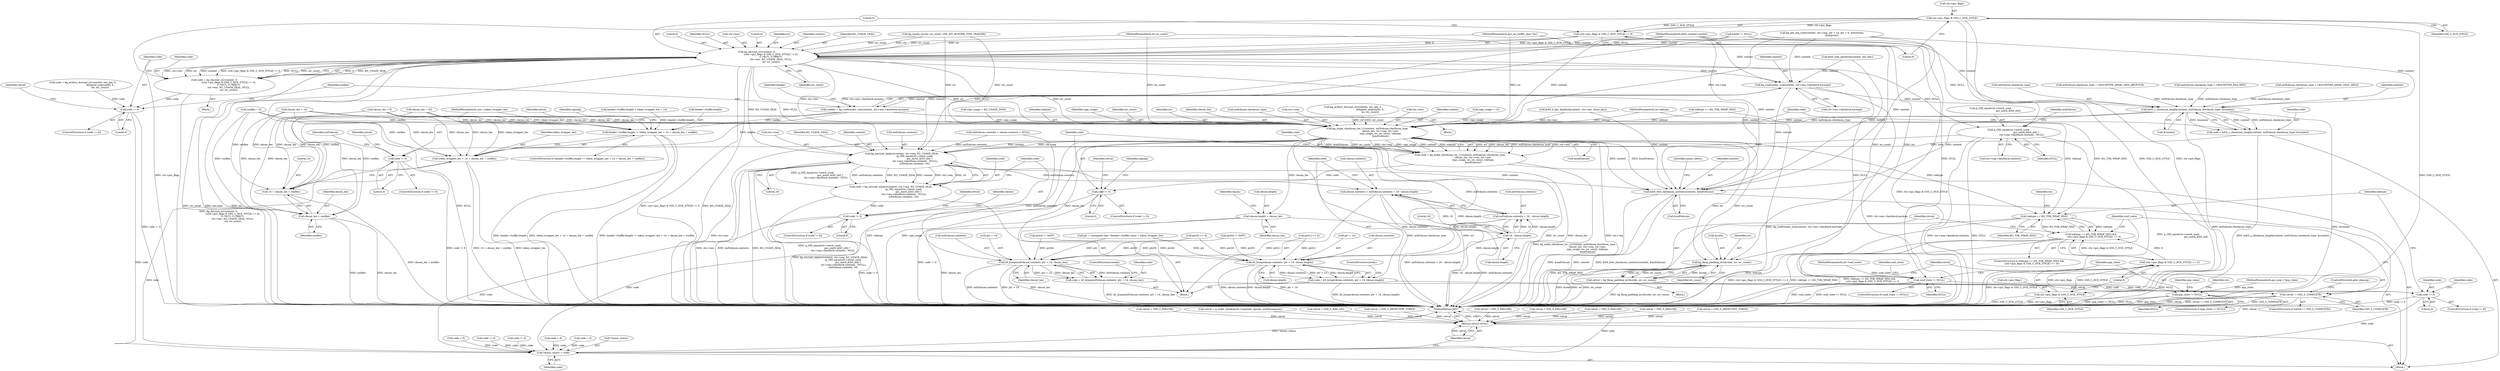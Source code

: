 digraph "0_krb5_e6ae703ae597d798e310368d52b8f38ee11c6a73_0@pointer" {
"1000506" [label="(Call,ctx->gss_flags & GSS_C_DCE_STYLE)"];
"1000505" [label="(Call,(ctx->gss_flags & GSS_C_DCE_STYLE) != 0)"];
"1000502" [label="(Call,kg_decrypt_iov(context, 0,\n                                      ((ctx->gss_flags & GSS_C_DCE_STYLE) != 0),\n                                      0 /*EC*/, 0 /*RRC*/,\n                                      ctx->enc, KG_USAGE_SEAL, NULL,\n                                      iov, iov_count))"];
"1000500" [label="(Call,code = kg_decrypt_iov(context, 0,\n                                      ((ctx->gss_flags & GSS_C_DCE_STYLE) != 0),\n                                      0 /*EC*/, 0 /*RRC*/,\n                                      ctx->enc, KG_USAGE_SEAL, NULL,\n                                      iov, iov_count))"];
"1000522" [label="(Call,code != 0)"];
"1000834" [label="(Call,*minor_status = code)"];
"1000532" [label="(Call,kg_confounder_size(context, ctx->enc->keyblock.enctype))"];
"1000530" [label="(Call,conflen = kg_confounder_size(context, ctx->enc->keyblock.enctype))"];
"1000542" [label="(Call,header->buffer.length != token_wrapper_len + 14 + cksum_len + conflen)"];
"1000548" [label="(Call,token_wrapper_len + 14 + cksum_len + conflen)"];
"1000550" [label="(Call,14 + cksum_len + conflen)"];
"1000552" [label="(Call,cksum_len + conflen)"];
"1000591" [label="(Call,krb5_c_checksum_length(context, md5cksum.checksum_type, &sumlen))"];
"1000589" [label="(Call,code = krb5_c_checksum_length(context, md5cksum.checksum_type, &sumlen))"];
"1000599" [label="(Call,code != 0)"];
"1000614" [label="(Call,kg_make_checksum_iov_v1(context, md5cksum.checksum_type,\n                                   cksum_len, ctx->seq, ctx->enc,\n                                   sign_usage, iov, iov_count, toktype,\n                                   &md5cksum))"];
"1000612" [label="(Call,code = kg_make_checksum_iov_v1(context, md5cksum.checksum_type,\n                                   cksum_len, ctx->seq, ctx->enc,\n                                   sign_usage, iov, iov_count, toktype,\n                                   &md5cksum))"];
"1000633" [label="(Call,code != 0)"];
"1000648" [label="(Call,kg_encrypt_inplace(context, ctx->seq, KG_USAGE_SEAL,\n                                  (g_OID_equal(ctx->mech_used,\n                                               gss_mech_krb5_old) ?\n                                   ctx->seq->keyblock.contents : NULL),\n                                  md5cksum.contents, 16))"];
"1000646" [label="(Call,code = kg_encrypt_inplace(context, ctx->seq, KG_USAGE_SEAL,\n                                  (g_OID_equal(ctx->mech_used,\n                                               gss_mech_krb5_old) ?\n                                   ctx->seq->keyblock.contents : NULL),\n                                  md5cksum.contents, 16))"];
"1000673" [label="(Call,code != 0)"];
"1000686" [label="(Call,cksum.contents = md5cksum.contents + 16 - cksum.length)"];
"1000701" [label="(Call,k5_bcmp(cksum.contents, ptr + 14, cksum.length))"];
"1000699" [label="(Call,code = k5_bcmp(cksum.contents, ptr + 14, cksum.length))"];
"1000735" [label="(Call,code != 0)"];
"1000690" [label="(Call,md5cksum.contents + 16 - cksum.length)"];
"1000830" [label="(Call,krb5_free_checksum_contents(context, &md5cksum))"];
"1000681" [label="(Call,cksum.length = cksum_len)"];
"1000694" [label="(Call,16 - cksum.length)"];
"1000716" [label="(Call,k5_bcmp(md5cksum.contents, ptr + 14, cksum_len))"];
"1000714" [label="(Call,code = k5_bcmp(md5cksum.contents, ptr + 14, cksum_len))"];
"1000748" [label="(Call,toktype == KG_TOK_WRAP_MSG)"];
"1000747" [label="(Call,toktype == KG_TOK_WRAP_MSG &&\n        (ctx->gss_flags & GSS_C_DCE_STYLE) == 0)"];
"1000761" [label="(Call,kg_fixup_padding_iov(&code, iov, iov_count))"];
"1000759" [label="(Call,retval = kg_fixup_padding_iov(&code, iov, iov_count))"];
"1000767" [label="(Call,retval != GSS_S_COMPLETE)"];
"1000838" [label="(Return,return retval;)"];
"1000654" [label="(Call,g_OID_equal(ctx->mech_used,\n                                               gss_mech_krb5_old) ?\n                                   ctx->seq->keyblock.contents : NULL)"];
"1000772" [label="(Call,conf_state != NULL)"];
"1000782" [label="(Call,qop_state != NULL)"];
"1000752" [label="(Call,ctx->gss_flags & GSS_C_DCE_STYLE)"];
"1000751" [label="(Call,(ctx->gss_flags & GSS_C_DCE_STYLE) == 0)"];
"1000700" [label="(Identifier,code)"];
"1000419" [label="(Block,)"];
"1000649" [label="(Identifier,context)"];
"1000686" [label="(Call,cksum.contents = md5cksum.contents + 16 - cksum.length)"];
"1000638" [label="(Identifier,retval)"];
"1000672" [label="(ControlStructure,if (code != 0))"];
"1000687" [label="(Call,cksum.contents)"];
"1000726" [label="(Call,code = 0)"];
"1000764" [label="(Identifier,iov)"];
"1000518" [label="(Identifier,NULL)"];
"1000550" [label="(Call,14 + cksum_len + conflen)"];
"1000440" [label="(Call,krb5_k_key_keyblock(context, ctx->enc, &enc_key))"];
"1000233" [label="(Call,ptr[1] << 8)"];
"1000152" [label="(Call,md5cksum.contents = cksum.contents = NULL)"];
"1000634" [label="(Identifier,code)"];
"1000782" [label="(Call,qop_state != NULL)"];
"1000787" [label="(Identifier,qop_state)"];
"1000532" [label="(Call,kg_confounder_size(context, ctx->enc->keyblock.enctype))"];
"1000765" [label="(Identifier,iov_count)"];
"1000448" [label="(Call,code != 0)"];
"1000541" [label="(ControlStructure,if (header->buffer.length != token_wrapper_len + 14 + cksum_len + conflen))"];
"1000551" [label="(Literal,14)"];
"1000783" [label="(Identifier,qop_state)"];
"1000747" [label="(Call,toktype == KG_TOK_WRAP_MSG &&\n        (ctx->gss_flags & GSS_C_DCE_STYLE) == 0)"];
"1000507" [label="(Call,ctx->gss_flags)"];
"1000531" [label="(Identifier,conflen)"];
"1000674" [label="(Identifier,code)"];
"1000499" [label="(Block,)"];
"1000523" [label="(Identifier,code)"];
"1000561" [label="(Identifier,signalg)"];
"1000590" [label="(Identifier,code)"];
"1000742" [label="(Call,retval = GSS_S_BAD_SIG)"];
"1000723" [label="(Identifier,cksum_len)"];
"1000647" [label="(Identifier,code)"];
"1000601" [label="(Literal,0)"];
"1000517" [label="(Identifier,KG_USAGE_SEAL)"];
"1000668" [label="(Call,md5cksum.contents)"];
"1000405" [label="(Call,code != 0)"];
"1000545" [label="(Identifier,header)"];
"1000527" [label="(Identifier,retval)"];
"1000736" [label="(Identifier,code)"];
"1000140" [label="(Call,sign_usage = KG_USAGE_SIGN)"];
"1000215" [label="(Call,ptr = (unsigned char *)header->buffer.value + token_wrapper_len)"];
"1000556" [label="(Call,retval = GSS_S_DEFECTIVE_TOKEN)"];
"1000603" [label="(Call,retval = GSS_S_FAILURE)"];
"1000117" [label="(MethodParameterIn,int toktype)"];
"1000774" [label="(Identifier,NULL)"];
"1000839" [label="(Identifier,retval)"];
"1000836" [label="(Identifier,minor_status)"];
"1000758" [label="(Block,)"];
"1000635" [label="(Literal,0)"];
"1000600" [label="(Identifier,code)"];
"1000629" [label="(Identifier,toktype)"];
"1000596" [label="(Call,&sumlen)"];
"1000678" [label="(Identifier,retval)"];
"1000592" [label="(Identifier,context)"];
"1000452" [label="(Call,retval = GSS_S_FAILURE)"];
"1000716" [label="(Call,k5_bcmp(md5cksum.contents, ptr + 14, cksum_len))"];
"1000708" [label="(Call,cksum.length)"];
"1000589" [label="(Call,code = krb5_c_checksum_length(context, md5cksum.checksum_type, &sumlen))"];
"1000838" [label="(Return,return retval;)"];
"1000831" [label="(Identifier,context)"];
"1000643" [label="(Block,)"];
"1000751" [label="(Call,(ctx->gss_flags & GSS_C_DCE_STYLE) == 0)"];
"1000691" [label="(Call,md5cksum.contents)"];
"1000688" [label="(Identifier,cksum)"];
"1000696" [label="(Call,cksum.length)"];
"1000609" [label="(Identifier,md5cksum)"];
"1000543" [label="(Call,header->buffer.length)"];
"1000513" [label="(Literal,0)"];
"1000552" [label="(Call,cksum_len + conflen)"];
"1000766" [label="(ControlStructure,if (retval != GSS_S_COMPLETE))"];
"1000633" [label="(Call,code != 0)"];
"1000548" [label="(Call,token_wrapper_len + 14 + cksum_len + conflen)"];
"1000737" [label="(Literal,0)"];
"1000762" [label="(Call,&code)"];
"1000717" [label="(Call,md5cksum.contents)"];
"1000754" [label="(Identifier,ctx)"];
"1000626" [label="(Identifier,sign_usage)"];
"1000773" [label="(Identifier,conf_state)"];
"1000371" [label="(Call,cksum_len = 16)"];
"1000724" [label="(ControlStructure,break;)"];
"1000115" [label="(MethodParameterIn,int *conf_state)"];
"1000521" [label="(ControlStructure,if (code != 0))"];
"1000646" [label="(Call,code = kg_encrypt_inplace(context, ctx->seq, KG_USAGE_SEAL,\n                                  (g_OID_equal(ctx->mech_used,\n                                               gss_mech_krb5_old) ?\n                                   ctx->seq->keyblock.contents : NULL),\n                                  md5cksum.contents, 16))"];
"1000526" [label="(Call,retval = GSS_S_FAILURE)"];
"1000654" [label="(Call,g_OID_equal(ctx->mech_used,\n                                               gss_mech_krb5_old) ?\n                                   ctx->seq->keyblock.contents : NULL)"];
"1000673" [label="(Call,code != 0)"];
"1000520" [label="(Identifier,iov_count)"];
"1000777" [label="(Identifier,conf_state)"];
"1000359" [label="(Call,cksum_len = 8)"];
"1000581" [label="(Call,md5cksum.checksum_type = CKSUMTYPE_HMAC_SHA1_DES3)"];
"1000522" [label="(Call,code != 0)"];
"1000416" [label="(Call,toktype == KG_TOK_WRAP_MSG)"];
"1000637" [label="(Call,retval = GSS_S_FAILURE)"];
"1000757" [label="(Literal,0)"];
"1000613" [label="(Identifier,code)"];
"1000173" [label="(Call,kg_locate_iov(iov, iov_count, GSS_IOV_BUFFER_TYPE_TRAILER))"];
"1000628" [label="(Identifier,iov_count)"];
"1000511" [label="(Literal,0)"];
"1000376" [label="(Call,cksum_len = 20)"];
"1000772" [label="(Call,conf_state != NULL)"];
"1000648" [label="(Call,kg_encrypt_inplace(context, ctx->seq, KG_USAGE_SEAL,\n                                  (g_OID_equal(ctx->mech_used,\n                                               gss_mech_krb5_old) ?\n                                   ctx->seq->keyblock.contents : NULL),\n                                  md5cksum.contents, 16))"];
"1000735" [label="(Call,code != 0)"];
"1000748" [label="(Call,toktype == KG_TOK_WRAP_MSG)"];
"1000720" [label="(Call,ptr + 14)"];
"1000113" [label="(MethodParameterIn,int iov_count)"];
"1000505" [label="(Call,(ctx->gss_flags & GSS_C_DCE_STYLE) != 0)"];
"1000729" [label="(Call,retval = GSS_S_DEFECTIVE_TOKEN)"];
"1000677" [label="(Call,retval = GSS_S_FAILURE)"];
"1000768" [label="(Identifier,retval)"];
"1000502" [label="(Call,kg_decrypt_iov(context, 0,\n                                      ((ctx->gss_flags & GSS_C_DCE_STYLE) != 0),\n                                      0 /*EC*/, 0 /*RRC*/,\n                                      ctx->enc, KG_USAGE_SEAL, NULL,\n                                      iov, iov_count))"];
"1000514" [label="(Call,ctx->enc)"];
"1000739" [label="(Call,code = 0)"];
"1000740" [label="(Identifier,code)"];
"1000837" [label="(Identifier,code)"];
"1000109" [label="(MethodParameterIn,krb5_context context)"];
"1000554" [label="(Identifier,conflen)"];
"1000389" [label="(Call,kg_get_seq_num(context, ctx->seq, ptr + 14, ptr + 6, &direction,\n                          &seqnum))"];
"1000252" [label="(Call,ptr[4] != 0xFF)"];
"1000682" [label="(Call,cksum.length)"];
"1000685" [label="(Identifier,cksum_len)"];
"1000482" [label="(Call,code = kg_arcfour_docrypt_iov(context, enc_key, 0,\n                                              &bigend_seqnum[0], 4,\n                                              iov, iov_count))"];
"1000504" [label="(Literal,0)"];
"1000690" [label="(Call,md5cksum.contents + 16 - cksum.length)"];
"1000752" [label="(Call,ctx->gss_flags & GSS_C_DCE_STYLE)"];
"1000699" [label="(Call,code = k5_bcmp(cksum.contents, ptr + 14, cksum.length))"];
"1000734" [label="(ControlStructure,if (code != 0))"];
"1000750" [label="(Identifier,KG_TOK_WRAP_MSG)"];
"1000840" [label="(MethodReturn,RET)"];
"1000627" [label="(Identifier,iov)"];
"1000669" [label="(Identifier,md5cksum)"];
"1000542" [label="(Call,header->buffer.length != token_wrapper_len + 14 + cksum_len + conflen)"];
"1000667" [label="(Identifier,NULL)"];
"1000112" [label="(MethodParameterIn,gss_iov_buffer_desc *iov)"];
"1000705" [label="(Call,ptr + 14)"];
"1000784" [label="(Identifier,NULL)"];
"1000510" [label="(Identifier,GSS_C_DCE_STYLE)"];
"1000512" [label="(Literal,0)"];
"1000257" [label="(Call,ptr[5] != 0xFF)"];
"1000834" [label="(Call,*minor_status = code)"];
"1000557" [label="(Identifier,retval)"];
"1000553" [label="(Identifier,cksum_len)"];
"1000761" [label="(Call,kg_fixup_padding_iov(&code, iov, iov_count))"];
"1000533" [label="(Identifier,context)"];
"1000245" [label="(Call,ptr[3] << 8)"];
"1000619" [label="(Identifier,cksum_len)"];
"1000132" [label="(Call,conflen = 0)"];
"1000793" [label="(Identifier,ctx)"];
"1000632" [label="(ControlStructure,if (code != 0))"];
"1000816" [label="(Call,code = 0)"];
"1000549" [label="(Identifier,token_wrapper_len)"];
"1000179" [label="(Call,trailer != NULL)"];
"1000524" [label="(Literal,0)"];
"1000702" [label="(Call,cksum.contents)"];
"1000759" [label="(Call,retval = kg_fixup_padding_iov(&code, iov, iov_count))"];
"1000769" [label="(Identifier,GSS_S_COMPLETE)"];
"1000593" [label="(Call,md5cksum.checksum_type)"];
"1000612" [label="(Call,code = kg_make_checksum_iov_v1(context, md5cksum.checksum_type,\n                                   cksum_len, ctx->seq, ctx->enc,\n                                   sign_usage, iov, iov_count, toktype,\n                                   &md5cksum))"];
"1000835" [label="(Call,*minor_status)"];
"1000604" [label="(Identifier,retval)"];
"1000530" [label="(Call,conflen = kg_confounder_size(context, ctx->enc->keyblock.enctype))"];
"1000642" [label="(Identifier,signalg)"];
"1000770" [label="(ControlStructure,goto cleanup;)"];
"1000695" [label="(Literal,16)"];
"1000614" [label="(Call,kg_make_checksum_iov_v1(context, md5cksum.checksum_type,\n                                   cksum_len, ctx->seq, ctx->enc,\n                                   sign_usage, iov, iov_count, toktype,\n                                   &md5cksum))"];
"1000760" [label="(Identifier,retval)"];
"1000681" [label="(Call,cksum.length = cksum_len)"];
"1000591" [label="(Call,krb5_c_checksum_length(context, md5cksum.checksum_type, &sumlen))"];
"1000832" [label="(Call,&md5cksum)"];
"1000616" [label="(Call,md5cksum.checksum_type)"];
"1000500" [label="(Call,code = kg_decrypt_iov(context, 0,\n                                      ((ctx->gss_flags & GSS_C_DCE_STYLE) != 0),\n                                      0 /*EC*/, 0 /*RRC*/,\n                                      ctx->enc, KG_USAGE_SEAL, NULL,\n                                      iov, iov_count))"];
"1000599" [label="(Call,code != 0)"];
"1000574" [label="(Call,md5cksum.checksum_type = CKSUMTYPE_HMAC_MD5_ARCFOUR)"];
"1000519" [label="(Identifier,iov)"];
"1000567" [label="(Call,md5cksum.checksum_type = CKSUMTYPE_RSA_MD5)"];
"1000660" [label="(Call,ctx->seq->keyblock.contents)"];
"1000620" [label="(Call,ctx->seq)"];
"1000118" [label="(Block,)"];
"1000506" [label="(Call,ctx->gss_flags & GSS_C_DCE_STYLE)"];
"1000714" [label="(Call,code = k5_bcmp(md5cksum.contents, ptr + 14, cksum_len))"];
"1000753" [label="(Call,ctx->gss_flags)"];
"1000114" [label="(MethodParameterIn,size_t token_wrapper_len)"];
"1000671" [label="(Literal,16)"];
"1000746" [label="(ControlStructure,if (toktype == KG_TOK_WRAP_MSG &&\n        (ctx->gss_flags & GSS_C_DCE_STYLE) == 0))"];
"1000767" [label="(Call,retval != GSS_S_COMPLETE)"];
"1000655" [label="(Call,g_OID_equal(ctx->mech_used,\n                                               gss_mech_krb5_old))"];
"1000711" [label="(ControlStructure,break;)"];
"1000819" [label="(Call,retval = g_order_check(&ctx->seqstate, (gssint_uint64)seqnum))"];
"1000534" [label="(Call,ctx->enc->keyblock.enctype)"];
"1000650" [label="(Call,ctx->seq)"];
"1000771" [label="(ControlStructure,if (conf_state != NULL))"];
"1000503" [label="(Identifier,context)"];
"1000756" [label="(Identifier,GSS_C_DCE_STYLE)"];
"1000484" [label="(Call,kg_arcfour_docrypt_iov(context, enc_key, 0,\n                                              &bigend_seqnum[0], 4,\n                                              iov, iov_count))"];
"1000830" [label="(Call,krb5_free_checksum_contents(context, &md5cksum))"];
"1000694" [label="(Call,16 - cksum.length)"];
"1000630" [label="(Call,&md5cksum)"];
"1000623" [label="(Call,ctx->enc)"];
"1000116" [label="(MethodParameterIn,gss_qop_t *qop_state)"];
"1000199" [label="(Call,header->buffer.length < token_wrapper_len + 14)"];
"1000749" [label="(Identifier,toktype)"];
"1000501" [label="(Identifier,code)"];
"1000701" [label="(Call,k5_bcmp(cksum.contents, ptr + 14, cksum.length))"];
"1000615" [label="(Identifier,context)"];
"1000683" [label="(Identifier,cksum)"];
"1000366" [label="(Call,sign_usage = 15)"];
"1000675" [label="(Literal,0)"];
"1000715" [label="(Identifier,code)"];
"1000653" [label="(Identifier,KG_USAGE_SEAL)"];
"1000598" [label="(ControlStructure,if (code != 0))"];
"1000781" [label="(ControlStructure,if (qop_state != NULL))"];
"1000495" [label="(Call,krb5_free_keyblock(context, enc_key))"];
"1000506" -> "1000505"  [label="AST: "];
"1000506" -> "1000510"  [label="CFG: "];
"1000507" -> "1000506"  [label="AST: "];
"1000510" -> "1000506"  [label="AST: "];
"1000511" -> "1000506"  [label="CFG: "];
"1000506" -> "1000840"  [label="DDG: ctx->gss_flags"];
"1000506" -> "1000840"  [label="DDG: GSS_C_DCE_STYLE"];
"1000506" -> "1000505"  [label="DDG: ctx->gss_flags"];
"1000506" -> "1000505"  [label="DDG: GSS_C_DCE_STYLE"];
"1000506" -> "1000752"  [label="DDG: ctx->gss_flags"];
"1000506" -> "1000752"  [label="DDG: GSS_C_DCE_STYLE"];
"1000505" -> "1000502"  [label="AST: "];
"1000505" -> "1000511"  [label="CFG: "];
"1000511" -> "1000505"  [label="AST: "];
"1000512" -> "1000505"  [label="CFG: "];
"1000505" -> "1000840"  [label="DDG: ctx->gss_flags & GSS_C_DCE_STYLE"];
"1000505" -> "1000502"  [label="DDG: ctx->gss_flags & GSS_C_DCE_STYLE"];
"1000505" -> "1000502"  [label="DDG: 0"];
"1000502" -> "1000500"  [label="AST: "];
"1000502" -> "1000520"  [label="CFG: "];
"1000503" -> "1000502"  [label="AST: "];
"1000504" -> "1000502"  [label="AST: "];
"1000512" -> "1000502"  [label="AST: "];
"1000513" -> "1000502"  [label="AST: "];
"1000514" -> "1000502"  [label="AST: "];
"1000517" -> "1000502"  [label="AST: "];
"1000518" -> "1000502"  [label="AST: "];
"1000519" -> "1000502"  [label="AST: "];
"1000520" -> "1000502"  [label="AST: "];
"1000500" -> "1000502"  [label="CFG: "];
"1000502" -> "1000840"  [label="DDG: iov_count"];
"1000502" -> "1000840"  [label="DDG: ctx->enc"];
"1000502" -> "1000840"  [label="DDG: iov"];
"1000502" -> "1000840"  [label="DDG: NULL"];
"1000502" -> "1000840"  [label="DDG: (ctx->gss_flags & GSS_C_DCE_STYLE) != 0"];
"1000502" -> "1000840"  [label="DDG: KG_USAGE_SEAL"];
"1000502" -> "1000500"  [label="DDG: 0"];
"1000502" -> "1000500"  [label="DDG: KG_USAGE_SEAL"];
"1000502" -> "1000500"  [label="DDG: ctx->enc"];
"1000502" -> "1000500"  [label="DDG: iov"];
"1000502" -> "1000500"  [label="DDG: context"];
"1000502" -> "1000500"  [label="DDG: (ctx->gss_flags & GSS_C_DCE_STYLE) != 0"];
"1000502" -> "1000500"  [label="DDG: NULL"];
"1000502" -> "1000500"  [label="DDG: iov_count"];
"1000389" -> "1000502"  [label="DDG: context"];
"1000109" -> "1000502"  [label="DDG: context"];
"1000179" -> "1000502"  [label="DDG: NULL"];
"1000173" -> "1000502"  [label="DDG: iov"];
"1000173" -> "1000502"  [label="DDG: iov_count"];
"1000112" -> "1000502"  [label="DDG: iov"];
"1000113" -> "1000502"  [label="DDG: iov_count"];
"1000502" -> "1000532"  [label="DDG: context"];
"1000502" -> "1000614"  [label="DDG: ctx->enc"];
"1000502" -> "1000614"  [label="DDG: iov"];
"1000502" -> "1000614"  [label="DDG: iov_count"];
"1000502" -> "1000648"  [label="DDG: KG_USAGE_SEAL"];
"1000502" -> "1000648"  [label="DDG: NULL"];
"1000502" -> "1000654"  [label="DDG: NULL"];
"1000502" -> "1000772"  [label="DDG: NULL"];
"1000502" -> "1000830"  [label="DDG: context"];
"1000500" -> "1000499"  [label="AST: "];
"1000501" -> "1000500"  [label="AST: "];
"1000523" -> "1000500"  [label="CFG: "];
"1000500" -> "1000840"  [label="DDG: kg_decrypt_iov(context, 0,\n                                      ((ctx->gss_flags & GSS_C_DCE_STYLE) != 0),\n                                      0 /*EC*/, 0 /*RRC*/,\n                                      ctx->enc, KG_USAGE_SEAL, NULL,\n                                      iov, iov_count)"];
"1000500" -> "1000522"  [label="DDG: code"];
"1000522" -> "1000521"  [label="AST: "];
"1000522" -> "1000524"  [label="CFG: "];
"1000523" -> "1000522"  [label="AST: "];
"1000524" -> "1000522"  [label="AST: "];
"1000527" -> "1000522"  [label="CFG: "];
"1000531" -> "1000522"  [label="CFG: "];
"1000522" -> "1000840"  [label="DDG: code != 0"];
"1000482" -> "1000522"  [label="DDG: code"];
"1000522" -> "1000834"  [label="DDG: code"];
"1000834" -> "1000118"  [label="AST: "];
"1000834" -> "1000837"  [label="CFG: "];
"1000835" -> "1000834"  [label="AST: "];
"1000837" -> "1000834"  [label="AST: "];
"1000839" -> "1000834"  [label="CFG: "];
"1000834" -> "1000840"  [label="DDG: *minor_status"];
"1000834" -> "1000840"  [label="DDG: code"];
"1000816" -> "1000834"  [label="DDG: code"];
"1000726" -> "1000834"  [label="DDG: code"];
"1000599" -> "1000834"  [label="DDG: code"];
"1000448" -> "1000834"  [label="DDG: code"];
"1000405" -> "1000834"  [label="DDG: code"];
"1000735" -> "1000834"  [label="DDG: code"];
"1000633" -> "1000834"  [label="DDG: code"];
"1000673" -> "1000834"  [label="DDG: code"];
"1000739" -> "1000834"  [label="DDG: code"];
"1000532" -> "1000530"  [label="AST: "];
"1000532" -> "1000534"  [label="CFG: "];
"1000533" -> "1000532"  [label="AST: "];
"1000534" -> "1000532"  [label="AST: "];
"1000530" -> "1000532"  [label="CFG: "];
"1000532" -> "1000840"  [label="DDG: ctx->enc->keyblock.enctype"];
"1000532" -> "1000530"  [label="DDG: context"];
"1000532" -> "1000530"  [label="DDG: ctx->enc->keyblock.enctype"];
"1000495" -> "1000532"  [label="DDG: context"];
"1000389" -> "1000532"  [label="DDG: context"];
"1000109" -> "1000532"  [label="DDG: context"];
"1000532" -> "1000591"  [label="DDG: context"];
"1000532" -> "1000830"  [label="DDG: context"];
"1000530" -> "1000419"  [label="AST: "];
"1000531" -> "1000530"  [label="AST: "];
"1000545" -> "1000530"  [label="CFG: "];
"1000530" -> "1000840"  [label="DDG: kg_confounder_size(context, ctx->enc->keyblock.enctype)"];
"1000530" -> "1000542"  [label="DDG: conflen"];
"1000530" -> "1000548"  [label="DDG: conflen"];
"1000530" -> "1000550"  [label="DDG: conflen"];
"1000530" -> "1000552"  [label="DDG: conflen"];
"1000542" -> "1000541"  [label="AST: "];
"1000542" -> "1000548"  [label="CFG: "];
"1000543" -> "1000542"  [label="AST: "];
"1000548" -> "1000542"  [label="AST: "];
"1000557" -> "1000542"  [label="CFG: "];
"1000561" -> "1000542"  [label="CFG: "];
"1000542" -> "1000840"  [label="DDG: token_wrapper_len + 14 + cksum_len + conflen"];
"1000542" -> "1000840"  [label="DDG: header->buffer.length != token_wrapper_len + 14 + cksum_len + conflen"];
"1000542" -> "1000840"  [label="DDG: header->buffer.length"];
"1000199" -> "1000542"  [label="DDG: header->buffer.length"];
"1000114" -> "1000542"  [label="DDG: token_wrapper_len"];
"1000376" -> "1000542"  [label="DDG: cksum_len"];
"1000359" -> "1000542"  [label="DDG: cksum_len"];
"1000371" -> "1000542"  [label="DDG: cksum_len"];
"1000132" -> "1000542"  [label="DDG: conflen"];
"1000548" -> "1000550"  [label="CFG: "];
"1000549" -> "1000548"  [label="AST: "];
"1000550" -> "1000548"  [label="AST: "];
"1000548" -> "1000840"  [label="DDG: 14 + cksum_len + conflen"];
"1000548" -> "1000840"  [label="DDG: token_wrapper_len"];
"1000114" -> "1000548"  [label="DDG: token_wrapper_len"];
"1000376" -> "1000548"  [label="DDG: cksum_len"];
"1000359" -> "1000548"  [label="DDG: cksum_len"];
"1000371" -> "1000548"  [label="DDG: cksum_len"];
"1000132" -> "1000548"  [label="DDG: conflen"];
"1000550" -> "1000552"  [label="CFG: "];
"1000551" -> "1000550"  [label="AST: "];
"1000552" -> "1000550"  [label="AST: "];
"1000550" -> "1000840"  [label="DDG: cksum_len + conflen"];
"1000376" -> "1000550"  [label="DDG: cksum_len"];
"1000359" -> "1000550"  [label="DDG: cksum_len"];
"1000371" -> "1000550"  [label="DDG: cksum_len"];
"1000132" -> "1000550"  [label="DDG: conflen"];
"1000552" -> "1000554"  [label="CFG: "];
"1000553" -> "1000552"  [label="AST: "];
"1000554" -> "1000552"  [label="AST: "];
"1000552" -> "1000840"  [label="DDG: cksum_len"];
"1000552" -> "1000840"  [label="DDG: conflen"];
"1000376" -> "1000552"  [label="DDG: cksum_len"];
"1000359" -> "1000552"  [label="DDG: cksum_len"];
"1000371" -> "1000552"  [label="DDG: cksum_len"];
"1000132" -> "1000552"  [label="DDG: conflen"];
"1000591" -> "1000589"  [label="AST: "];
"1000591" -> "1000596"  [label="CFG: "];
"1000592" -> "1000591"  [label="AST: "];
"1000593" -> "1000591"  [label="AST: "];
"1000596" -> "1000591"  [label="AST: "];
"1000589" -> "1000591"  [label="CFG: "];
"1000591" -> "1000840"  [label="DDG: &sumlen"];
"1000591" -> "1000840"  [label="DDG: md5cksum.checksum_type"];
"1000591" -> "1000589"  [label="DDG: context"];
"1000591" -> "1000589"  [label="DDG: md5cksum.checksum_type"];
"1000591" -> "1000589"  [label="DDG: &sumlen"];
"1000389" -> "1000591"  [label="DDG: context"];
"1000109" -> "1000591"  [label="DDG: context"];
"1000574" -> "1000591"  [label="DDG: md5cksum.checksum_type"];
"1000567" -> "1000591"  [label="DDG: md5cksum.checksum_type"];
"1000581" -> "1000591"  [label="DDG: md5cksum.checksum_type"];
"1000591" -> "1000614"  [label="DDG: context"];
"1000591" -> "1000614"  [label="DDG: md5cksum.checksum_type"];
"1000591" -> "1000830"  [label="DDG: context"];
"1000589" -> "1000118"  [label="AST: "];
"1000590" -> "1000589"  [label="AST: "];
"1000600" -> "1000589"  [label="CFG: "];
"1000589" -> "1000840"  [label="DDG: krb5_c_checksum_length(context, md5cksum.checksum_type, &sumlen)"];
"1000589" -> "1000599"  [label="DDG: code"];
"1000599" -> "1000598"  [label="AST: "];
"1000599" -> "1000601"  [label="CFG: "];
"1000600" -> "1000599"  [label="AST: "];
"1000601" -> "1000599"  [label="AST: "];
"1000604" -> "1000599"  [label="CFG: "];
"1000609" -> "1000599"  [label="CFG: "];
"1000599" -> "1000840"  [label="DDG: code != 0"];
"1000614" -> "1000612"  [label="AST: "];
"1000614" -> "1000630"  [label="CFG: "];
"1000615" -> "1000614"  [label="AST: "];
"1000616" -> "1000614"  [label="AST: "];
"1000619" -> "1000614"  [label="AST: "];
"1000620" -> "1000614"  [label="AST: "];
"1000623" -> "1000614"  [label="AST: "];
"1000626" -> "1000614"  [label="AST: "];
"1000627" -> "1000614"  [label="AST: "];
"1000628" -> "1000614"  [label="AST: "];
"1000629" -> "1000614"  [label="AST: "];
"1000630" -> "1000614"  [label="AST: "];
"1000612" -> "1000614"  [label="CFG: "];
"1000614" -> "1000840"  [label="DDG: ctx->enc"];
"1000614" -> "1000840"  [label="DDG: toktype"];
"1000614" -> "1000840"  [label="DDG: sign_usage"];
"1000614" -> "1000840"  [label="DDG: md5cksum.checksum_type"];
"1000614" -> "1000840"  [label="DDG: iov"];
"1000614" -> "1000840"  [label="DDG: iov_count"];
"1000614" -> "1000840"  [label="DDG: cksum_len"];
"1000614" -> "1000840"  [label="DDG: ctx->seq"];
"1000614" -> "1000612"  [label="DDG: iov"];
"1000614" -> "1000612"  [label="DDG: cksum_len"];
"1000614" -> "1000612"  [label="DDG: md5cksum.checksum_type"];
"1000614" -> "1000612"  [label="DDG: ctx->enc"];
"1000614" -> "1000612"  [label="DDG: &md5cksum"];
"1000614" -> "1000612"  [label="DDG: iov_count"];
"1000614" -> "1000612"  [label="DDG: ctx->seq"];
"1000614" -> "1000612"  [label="DDG: sign_usage"];
"1000614" -> "1000612"  [label="DDG: context"];
"1000614" -> "1000612"  [label="DDG: toktype"];
"1000109" -> "1000614"  [label="DDG: context"];
"1000376" -> "1000614"  [label="DDG: cksum_len"];
"1000359" -> "1000614"  [label="DDG: cksum_len"];
"1000371" -> "1000614"  [label="DDG: cksum_len"];
"1000389" -> "1000614"  [label="DDG: ctx->seq"];
"1000440" -> "1000614"  [label="DDG: ctx->enc"];
"1000140" -> "1000614"  [label="DDG: sign_usage"];
"1000366" -> "1000614"  [label="DDG: sign_usage"];
"1000484" -> "1000614"  [label="DDG: iov"];
"1000484" -> "1000614"  [label="DDG: iov_count"];
"1000173" -> "1000614"  [label="DDG: iov"];
"1000173" -> "1000614"  [label="DDG: iov_count"];
"1000112" -> "1000614"  [label="DDG: iov"];
"1000113" -> "1000614"  [label="DDG: iov_count"];
"1000416" -> "1000614"  [label="DDG: toktype"];
"1000117" -> "1000614"  [label="DDG: toktype"];
"1000614" -> "1000648"  [label="DDG: context"];
"1000614" -> "1000648"  [label="DDG: ctx->seq"];
"1000614" -> "1000681"  [label="DDG: cksum_len"];
"1000614" -> "1000716"  [label="DDG: cksum_len"];
"1000614" -> "1000748"  [label="DDG: toktype"];
"1000614" -> "1000761"  [label="DDG: iov"];
"1000614" -> "1000761"  [label="DDG: iov_count"];
"1000614" -> "1000830"  [label="DDG: context"];
"1000614" -> "1000830"  [label="DDG: &md5cksum"];
"1000612" -> "1000118"  [label="AST: "];
"1000613" -> "1000612"  [label="AST: "];
"1000634" -> "1000612"  [label="CFG: "];
"1000612" -> "1000840"  [label="DDG: kg_make_checksum_iov_v1(context, md5cksum.checksum_type,\n                                   cksum_len, ctx->seq, ctx->enc,\n                                   sign_usage, iov, iov_count, toktype,\n                                   &md5cksum)"];
"1000612" -> "1000633"  [label="DDG: code"];
"1000633" -> "1000632"  [label="AST: "];
"1000633" -> "1000635"  [label="CFG: "];
"1000634" -> "1000633"  [label="AST: "];
"1000635" -> "1000633"  [label="AST: "];
"1000638" -> "1000633"  [label="CFG: "];
"1000642" -> "1000633"  [label="CFG: "];
"1000633" -> "1000840"  [label="DDG: code != 0"];
"1000648" -> "1000646"  [label="AST: "];
"1000648" -> "1000671"  [label="CFG: "];
"1000649" -> "1000648"  [label="AST: "];
"1000650" -> "1000648"  [label="AST: "];
"1000653" -> "1000648"  [label="AST: "];
"1000654" -> "1000648"  [label="AST: "];
"1000668" -> "1000648"  [label="AST: "];
"1000671" -> "1000648"  [label="AST: "];
"1000646" -> "1000648"  [label="CFG: "];
"1000648" -> "1000840"  [label="DDG: ctx->seq"];
"1000648" -> "1000840"  [label="DDG: md5cksum.contents"];
"1000648" -> "1000840"  [label="DDG: KG_USAGE_SEAL"];
"1000648" -> "1000840"  [label="DDG: g_OID_equal(ctx->mech_used,\n                                               gss_mech_krb5_old) ?\n                                   ctx->seq->keyblock.contents : NULL"];
"1000648" -> "1000646"  [label="DDG: g_OID_equal(ctx->mech_used,\n                                               gss_mech_krb5_old) ?\n                                   ctx->seq->keyblock.contents : NULL"];
"1000648" -> "1000646"  [label="DDG: md5cksum.contents"];
"1000648" -> "1000646"  [label="DDG: KG_USAGE_SEAL"];
"1000648" -> "1000646"  [label="DDG: context"];
"1000648" -> "1000646"  [label="DDG: ctx->seq"];
"1000648" -> "1000646"  [label="DDG: 16"];
"1000109" -> "1000648"  [label="DDG: context"];
"1000179" -> "1000648"  [label="DDG: NULL"];
"1000152" -> "1000648"  [label="DDG: md5cksum.contents"];
"1000648" -> "1000686"  [label="DDG: md5cksum.contents"];
"1000648" -> "1000690"  [label="DDG: md5cksum.contents"];
"1000648" -> "1000830"  [label="DDG: context"];
"1000646" -> "1000643"  [label="AST: "];
"1000647" -> "1000646"  [label="AST: "];
"1000674" -> "1000646"  [label="CFG: "];
"1000646" -> "1000840"  [label="DDG: kg_encrypt_inplace(context, ctx->seq, KG_USAGE_SEAL,\n                                  (g_OID_equal(ctx->mech_used,\n                                               gss_mech_krb5_old) ?\n                                   ctx->seq->keyblock.contents : NULL),\n                                  md5cksum.contents, 16)"];
"1000646" -> "1000673"  [label="DDG: code"];
"1000673" -> "1000672"  [label="AST: "];
"1000673" -> "1000675"  [label="CFG: "];
"1000674" -> "1000673"  [label="AST: "];
"1000675" -> "1000673"  [label="AST: "];
"1000678" -> "1000673"  [label="CFG: "];
"1000683" -> "1000673"  [label="CFG: "];
"1000673" -> "1000840"  [label="DDG: code != 0"];
"1000686" -> "1000643"  [label="AST: "];
"1000686" -> "1000690"  [label="CFG: "];
"1000687" -> "1000686"  [label="AST: "];
"1000690" -> "1000686"  [label="AST: "];
"1000700" -> "1000686"  [label="CFG: "];
"1000686" -> "1000840"  [label="DDG: md5cksum.contents + 16 - cksum.length"];
"1000694" -> "1000686"  [label="DDG: 16"];
"1000694" -> "1000686"  [label="DDG: cksum.length"];
"1000686" -> "1000701"  [label="DDG: cksum.contents"];
"1000701" -> "1000699"  [label="AST: "];
"1000701" -> "1000708"  [label="CFG: "];
"1000702" -> "1000701"  [label="AST: "];
"1000705" -> "1000701"  [label="AST: "];
"1000708" -> "1000701"  [label="AST: "];
"1000699" -> "1000701"  [label="CFG: "];
"1000701" -> "1000840"  [label="DDG: cksum.length"];
"1000701" -> "1000840"  [label="DDG: ptr + 14"];
"1000701" -> "1000840"  [label="DDG: cksum.contents"];
"1000701" -> "1000699"  [label="DDG: cksum.contents"];
"1000701" -> "1000699"  [label="DDG: ptr + 14"];
"1000701" -> "1000699"  [label="DDG: cksum.length"];
"1000252" -> "1000701"  [label="DDG: ptr[4]"];
"1000257" -> "1000701"  [label="DDG: ptr[5]"];
"1000233" -> "1000701"  [label="DDG: ptr[1]"];
"1000245" -> "1000701"  [label="DDG: ptr[3]"];
"1000215" -> "1000701"  [label="DDG: ptr"];
"1000694" -> "1000701"  [label="DDG: cksum.length"];
"1000699" -> "1000643"  [label="AST: "];
"1000700" -> "1000699"  [label="AST: "];
"1000711" -> "1000699"  [label="CFG: "];
"1000699" -> "1000840"  [label="DDG: k5_bcmp(cksum.contents, ptr + 14, cksum.length)"];
"1000699" -> "1000735"  [label="DDG: code"];
"1000735" -> "1000734"  [label="AST: "];
"1000735" -> "1000737"  [label="CFG: "];
"1000736" -> "1000735"  [label="AST: "];
"1000737" -> "1000735"  [label="AST: "];
"1000740" -> "1000735"  [label="CFG: "];
"1000749" -> "1000735"  [label="CFG: "];
"1000735" -> "1000840"  [label="DDG: code != 0"];
"1000714" -> "1000735"  [label="DDG: code"];
"1000690" -> "1000694"  [label="CFG: "];
"1000691" -> "1000690"  [label="AST: "];
"1000694" -> "1000690"  [label="AST: "];
"1000690" -> "1000840"  [label="DDG: 16 - cksum.length"];
"1000690" -> "1000840"  [label="DDG: md5cksum.contents"];
"1000694" -> "1000690"  [label="DDG: 16"];
"1000694" -> "1000690"  [label="DDG: cksum.length"];
"1000830" -> "1000118"  [label="AST: "];
"1000830" -> "1000832"  [label="CFG: "];
"1000831" -> "1000830"  [label="AST: "];
"1000832" -> "1000830"  [label="AST: "];
"1000836" -> "1000830"  [label="CFG: "];
"1000830" -> "1000840"  [label="DDG: krb5_free_checksum_contents(context, &md5cksum)"];
"1000830" -> "1000840"  [label="DDG: &md5cksum"];
"1000830" -> "1000840"  [label="DDG: context"];
"1000495" -> "1000830"  [label="DDG: context"];
"1000389" -> "1000830"  [label="DDG: context"];
"1000440" -> "1000830"  [label="DDG: context"];
"1000109" -> "1000830"  [label="DDG: context"];
"1000681" -> "1000643"  [label="AST: "];
"1000681" -> "1000685"  [label="CFG: "];
"1000682" -> "1000681"  [label="AST: "];
"1000685" -> "1000681"  [label="AST: "];
"1000688" -> "1000681"  [label="CFG: "];
"1000681" -> "1000840"  [label="DDG: cksum_len"];
"1000681" -> "1000694"  [label="DDG: cksum.length"];
"1000694" -> "1000696"  [label="CFG: "];
"1000695" -> "1000694"  [label="AST: "];
"1000696" -> "1000694"  [label="AST: "];
"1000716" -> "1000714"  [label="AST: "];
"1000716" -> "1000723"  [label="CFG: "];
"1000717" -> "1000716"  [label="AST: "];
"1000720" -> "1000716"  [label="AST: "];
"1000723" -> "1000716"  [label="AST: "];
"1000714" -> "1000716"  [label="CFG: "];
"1000716" -> "1000840"  [label="DDG: md5cksum.contents"];
"1000716" -> "1000840"  [label="DDG: ptr + 14"];
"1000716" -> "1000840"  [label="DDG: cksum_len"];
"1000716" -> "1000714"  [label="DDG: md5cksum.contents"];
"1000716" -> "1000714"  [label="DDG: ptr + 14"];
"1000716" -> "1000714"  [label="DDG: cksum_len"];
"1000152" -> "1000716"  [label="DDG: md5cksum.contents"];
"1000252" -> "1000716"  [label="DDG: ptr[4]"];
"1000257" -> "1000716"  [label="DDG: ptr[5]"];
"1000233" -> "1000716"  [label="DDG: ptr[1]"];
"1000245" -> "1000716"  [label="DDG: ptr[3]"];
"1000215" -> "1000716"  [label="DDG: ptr"];
"1000714" -> "1000643"  [label="AST: "];
"1000715" -> "1000714"  [label="AST: "];
"1000724" -> "1000714"  [label="CFG: "];
"1000714" -> "1000840"  [label="DDG: k5_bcmp(md5cksum.contents, ptr + 14, cksum_len)"];
"1000748" -> "1000747"  [label="AST: "];
"1000748" -> "1000750"  [label="CFG: "];
"1000749" -> "1000748"  [label="AST: "];
"1000750" -> "1000748"  [label="AST: "];
"1000754" -> "1000748"  [label="CFG: "];
"1000747" -> "1000748"  [label="CFG: "];
"1000748" -> "1000840"  [label="DDG: KG_TOK_WRAP_MSG"];
"1000748" -> "1000840"  [label="DDG: toktype"];
"1000748" -> "1000747"  [label="DDG: toktype"];
"1000748" -> "1000747"  [label="DDG: KG_TOK_WRAP_MSG"];
"1000117" -> "1000748"  [label="DDG: toktype"];
"1000416" -> "1000748"  [label="DDG: KG_TOK_WRAP_MSG"];
"1000747" -> "1000746"  [label="AST: "];
"1000747" -> "1000751"  [label="CFG: "];
"1000751" -> "1000747"  [label="AST: "];
"1000760" -> "1000747"  [label="CFG: "];
"1000773" -> "1000747"  [label="CFG: "];
"1000747" -> "1000840"  [label="DDG: (ctx->gss_flags & GSS_C_DCE_STYLE) == 0"];
"1000747" -> "1000840"  [label="DDG: toktype == KG_TOK_WRAP_MSG"];
"1000747" -> "1000840"  [label="DDG: toktype == KG_TOK_WRAP_MSG &&\n        (ctx->gss_flags & GSS_C_DCE_STYLE) == 0"];
"1000751" -> "1000747"  [label="DDG: ctx->gss_flags & GSS_C_DCE_STYLE"];
"1000751" -> "1000747"  [label="DDG: 0"];
"1000761" -> "1000759"  [label="AST: "];
"1000761" -> "1000765"  [label="CFG: "];
"1000762" -> "1000761"  [label="AST: "];
"1000764" -> "1000761"  [label="AST: "];
"1000765" -> "1000761"  [label="AST: "];
"1000759" -> "1000761"  [label="CFG: "];
"1000761" -> "1000840"  [label="DDG: &code"];
"1000761" -> "1000840"  [label="DDG: iov"];
"1000761" -> "1000840"  [label="DDG: iov_count"];
"1000761" -> "1000759"  [label="DDG: &code"];
"1000761" -> "1000759"  [label="DDG: iov"];
"1000761" -> "1000759"  [label="DDG: iov_count"];
"1000112" -> "1000761"  [label="DDG: iov"];
"1000113" -> "1000761"  [label="DDG: iov_count"];
"1000759" -> "1000758"  [label="AST: "];
"1000760" -> "1000759"  [label="AST: "];
"1000768" -> "1000759"  [label="CFG: "];
"1000759" -> "1000840"  [label="DDG: kg_fixup_padding_iov(&code, iov, iov_count)"];
"1000759" -> "1000767"  [label="DDG: retval"];
"1000767" -> "1000766"  [label="AST: "];
"1000767" -> "1000769"  [label="CFG: "];
"1000768" -> "1000767"  [label="AST: "];
"1000769" -> "1000767"  [label="AST: "];
"1000770" -> "1000767"  [label="CFG: "];
"1000773" -> "1000767"  [label="CFG: "];
"1000767" -> "1000840"  [label="DDG: retval != GSS_S_COMPLETE"];
"1000767" -> "1000840"  [label="DDG: GSS_S_COMPLETE"];
"1000767" -> "1000840"  [label="DDG: retval"];
"1000767" -> "1000838"  [label="DDG: retval"];
"1000838" -> "1000118"  [label="AST: "];
"1000838" -> "1000839"  [label="CFG: "];
"1000839" -> "1000838"  [label="AST: "];
"1000840" -> "1000838"  [label="CFG: "];
"1000838" -> "1000840"  [label="DDG: <RET>"];
"1000839" -> "1000838"  [label="DDG: retval"];
"1000637" -> "1000838"  [label="DDG: retval"];
"1000677" -> "1000838"  [label="DDG: retval"];
"1000729" -> "1000838"  [label="DDG: retval"];
"1000556" -> "1000838"  [label="DDG: retval"];
"1000819" -> "1000838"  [label="DDG: retval"];
"1000603" -> "1000838"  [label="DDG: retval"];
"1000526" -> "1000838"  [label="DDG: retval"];
"1000742" -> "1000838"  [label="DDG: retval"];
"1000452" -> "1000838"  [label="DDG: retval"];
"1000654" -> "1000660"  [label="CFG: "];
"1000654" -> "1000667"  [label="CFG: "];
"1000655" -> "1000654"  [label="AST: "];
"1000660" -> "1000654"  [label="AST: "];
"1000667" -> "1000654"  [label="AST: "];
"1000669" -> "1000654"  [label="CFG: "];
"1000654" -> "1000840"  [label="DDG: g_OID_equal(ctx->mech_used,\n                                               gss_mech_krb5_old)"];
"1000654" -> "1000840"  [label="DDG: ctx->seq->keyblock.contents"];
"1000654" -> "1000840"  [label="DDG: NULL"];
"1000179" -> "1000654"  [label="DDG: NULL"];
"1000772" -> "1000771"  [label="AST: "];
"1000772" -> "1000774"  [label="CFG: "];
"1000773" -> "1000772"  [label="AST: "];
"1000774" -> "1000772"  [label="AST: "];
"1000777" -> "1000772"  [label="CFG: "];
"1000783" -> "1000772"  [label="CFG: "];
"1000772" -> "1000840"  [label="DDG: conf_state"];
"1000772" -> "1000840"  [label="DDG: conf_state != NULL"];
"1000115" -> "1000772"  [label="DDG: conf_state"];
"1000179" -> "1000772"  [label="DDG: NULL"];
"1000772" -> "1000782"  [label="DDG: NULL"];
"1000782" -> "1000781"  [label="AST: "];
"1000782" -> "1000784"  [label="CFG: "];
"1000783" -> "1000782"  [label="AST: "];
"1000784" -> "1000782"  [label="AST: "];
"1000787" -> "1000782"  [label="CFG: "];
"1000793" -> "1000782"  [label="CFG: "];
"1000782" -> "1000840"  [label="DDG: qop_state"];
"1000782" -> "1000840"  [label="DDG: qop_state != NULL"];
"1000782" -> "1000840"  [label="DDG: NULL"];
"1000116" -> "1000782"  [label="DDG: qop_state"];
"1000752" -> "1000751"  [label="AST: "];
"1000752" -> "1000756"  [label="CFG: "];
"1000753" -> "1000752"  [label="AST: "];
"1000756" -> "1000752"  [label="AST: "];
"1000757" -> "1000752"  [label="CFG: "];
"1000752" -> "1000840"  [label="DDG: ctx->gss_flags"];
"1000752" -> "1000840"  [label="DDG: GSS_C_DCE_STYLE"];
"1000752" -> "1000751"  [label="DDG: ctx->gss_flags"];
"1000752" -> "1000751"  [label="DDG: GSS_C_DCE_STYLE"];
"1000751" -> "1000757"  [label="CFG: "];
"1000757" -> "1000751"  [label="AST: "];
"1000751" -> "1000840"  [label="DDG: ctx->gss_flags & GSS_C_DCE_STYLE"];
}
